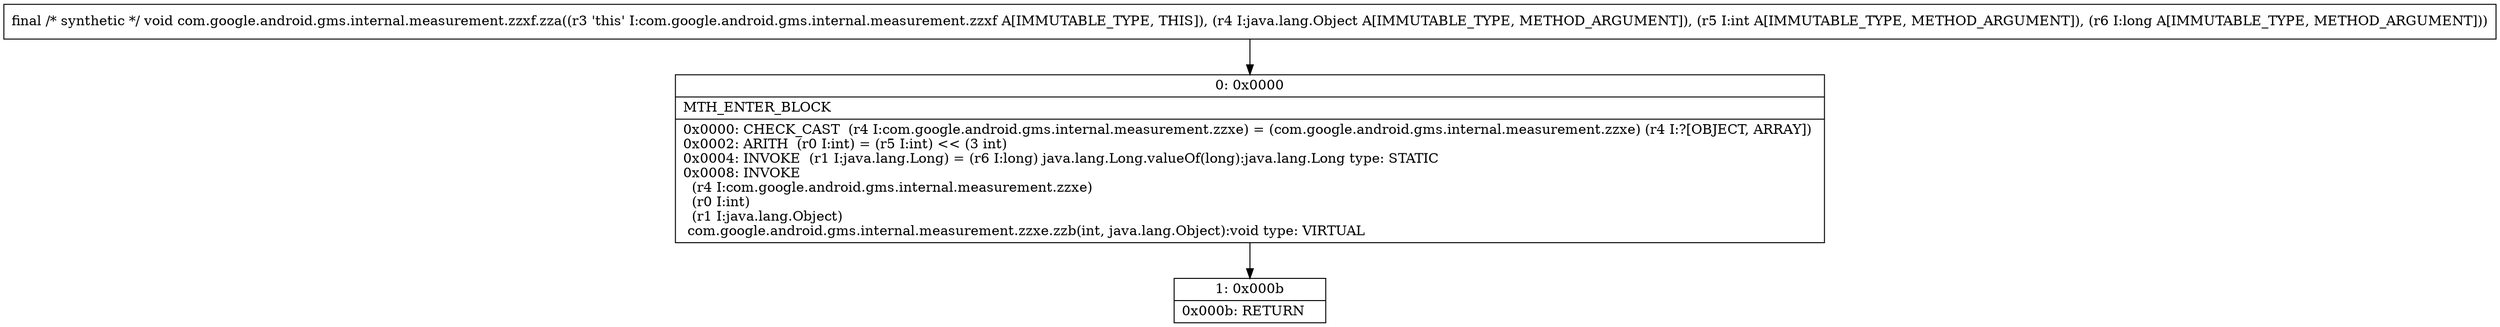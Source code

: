 digraph "CFG forcom.google.android.gms.internal.measurement.zzxf.zza(Ljava\/lang\/Object;IJ)V" {
Node_0 [shape=record,label="{0\:\ 0x0000|MTH_ENTER_BLOCK\l|0x0000: CHECK_CAST  (r4 I:com.google.android.gms.internal.measurement.zzxe) = (com.google.android.gms.internal.measurement.zzxe) (r4 I:?[OBJECT, ARRAY]) \l0x0002: ARITH  (r0 I:int) = (r5 I:int) \<\< (3 int) \l0x0004: INVOKE  (r1 I:java.lang.Long) = (r6 I:long) java.lang.Long.valueOf(long):java.lang.Long type: STATIC \l0x0008: INVOKE  \l  (r4 I:com.google.android.gms.internal.measurement.zzxe)\l  (r0 I:int)\l  (r1 I:java.lang.Object)\l com.google.android.gms.internal.measurement.zzxe.zzb(int, java.lang.Object):void type: VIRTUAL \l}"];
Node_1 [shape=record,label="{1\:\ 0x000b|0x000b: RETURN   \l}"];
MethodNode[shape=record,label="{final \/* synthetic *\/ void com.google.android.gms.internal.measurement.zzxf.zza((r3 'this' I:com.google.android.gms.internal.measurement.zzxf A[IMMUTABLE_TYPE, THIS]), (r4 I:java.lang.Object A[IMMUTABLE_TYPE, METHOD_ARGUMENT]), (r5 I:int A[IMMUTABLE_TYPE, METHOD_ARGUMENT]), (r6 I:long A[IMMUTABLE_TYPE, METHOD_ARGUMENT])) }"];
MethodNode -> Node_0;
Node_0 -> Node_1;
}

